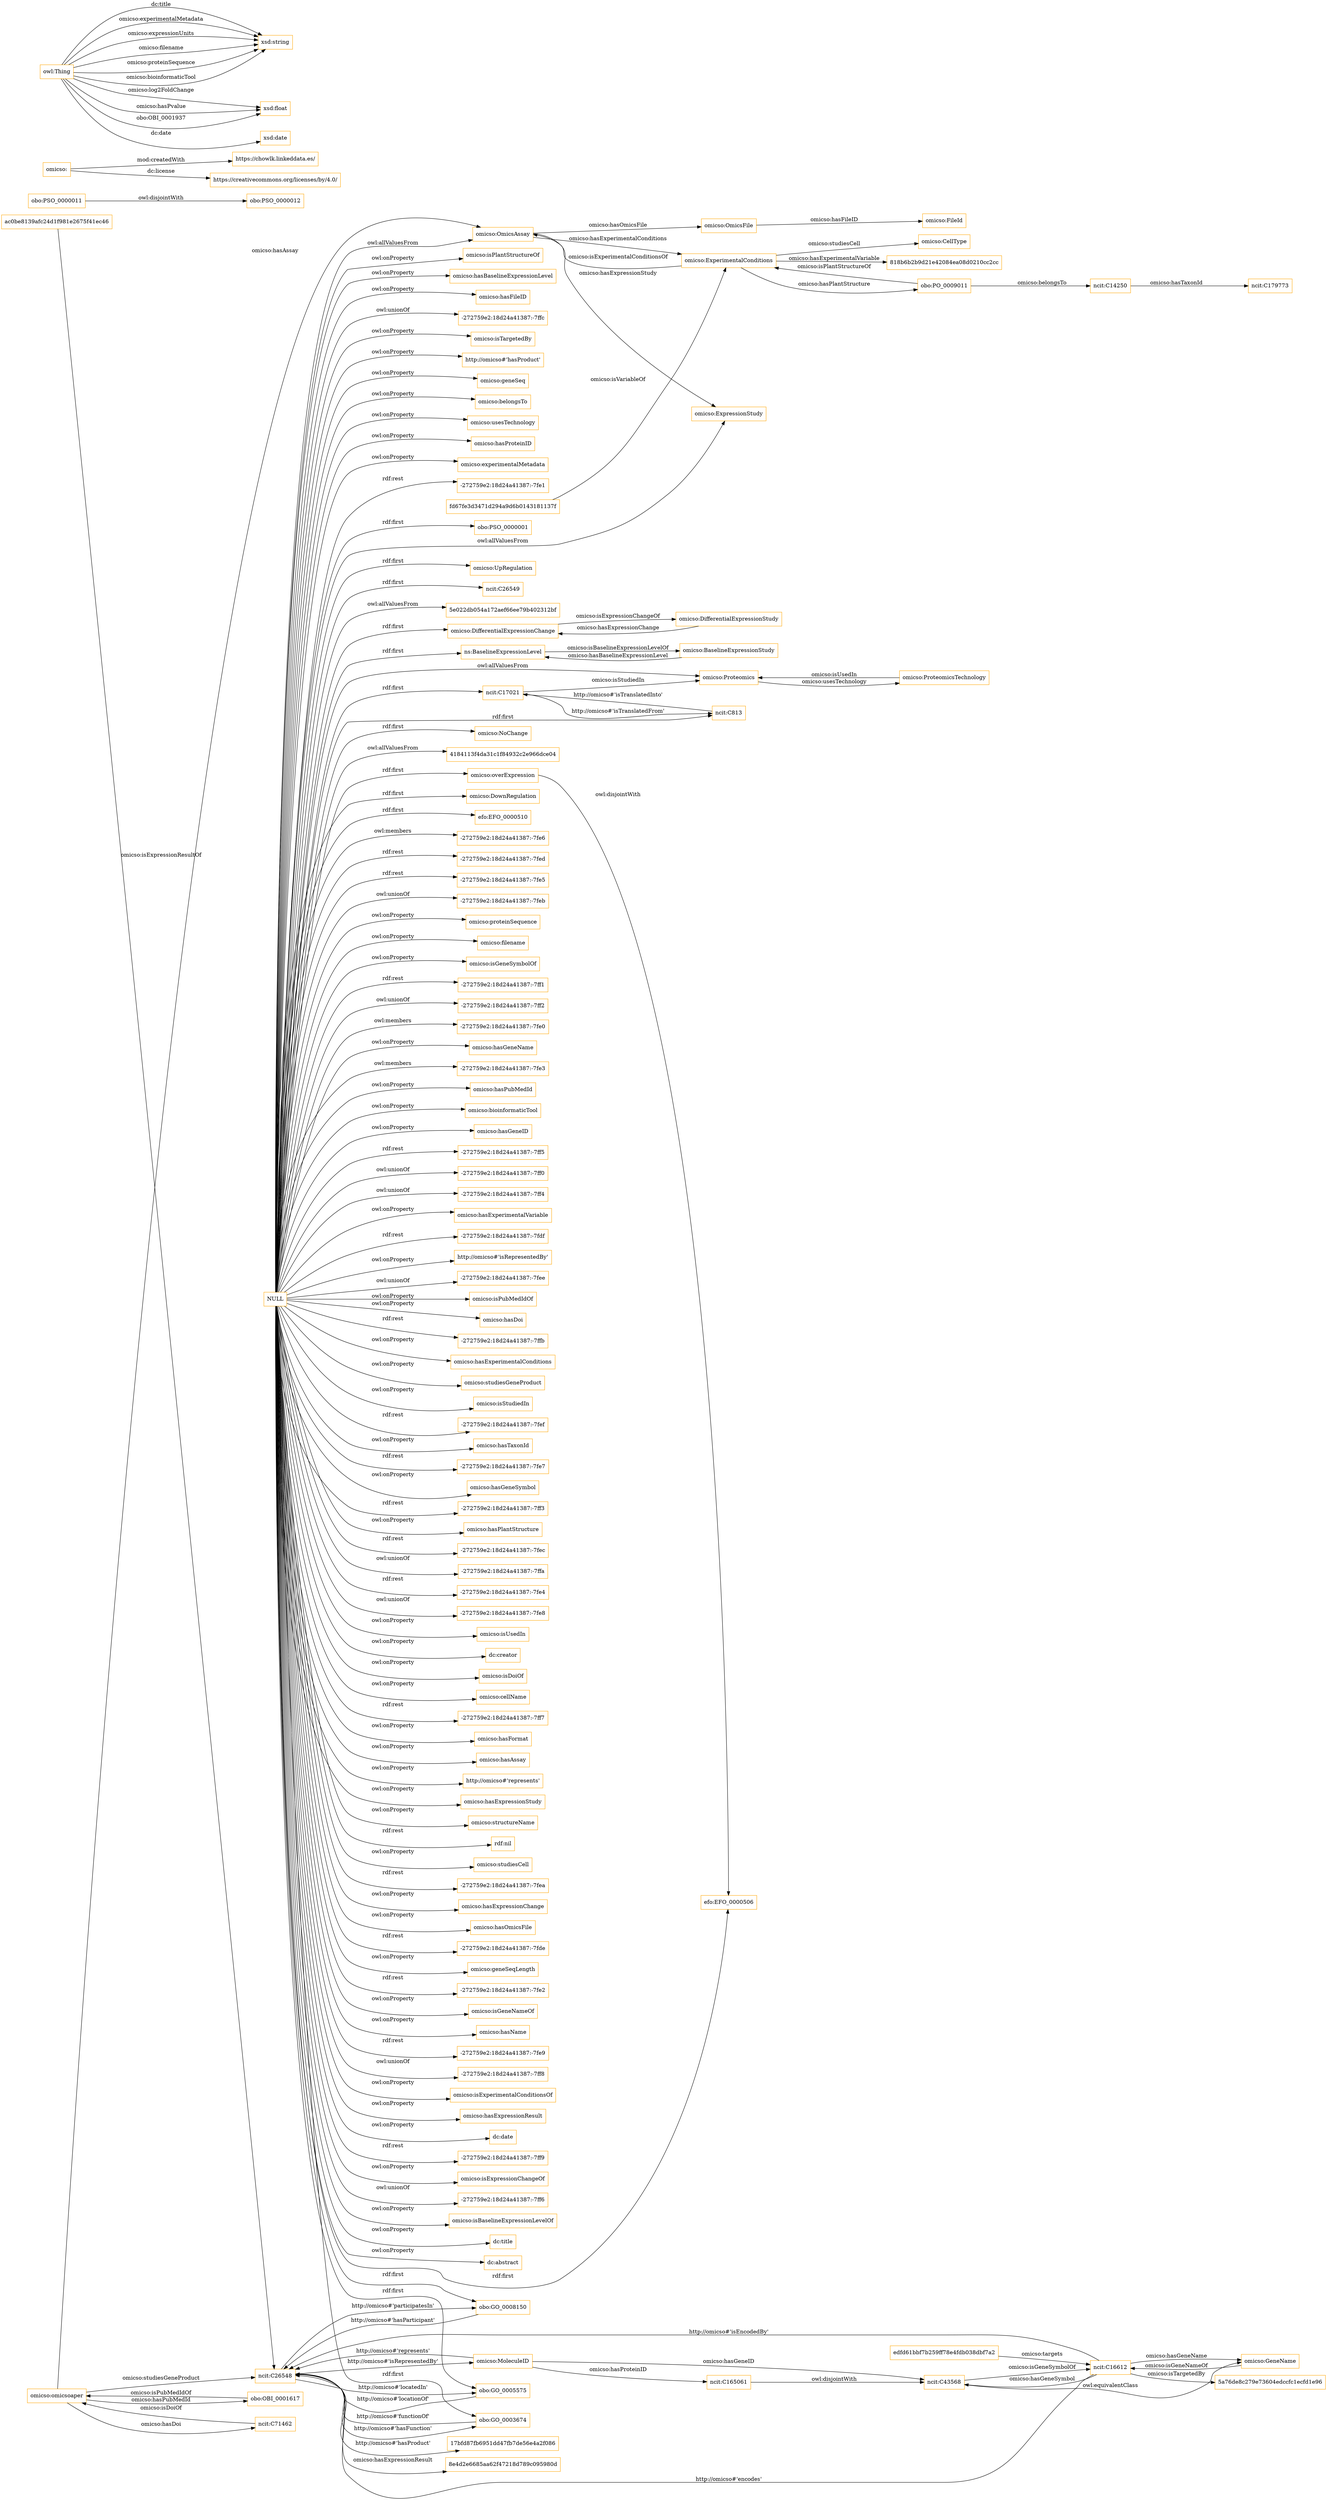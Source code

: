 digraph ar2dtool_diagram { 
rankdir=LR;
size="1501"
node [shape = rectangle, color="orange"]; "ac0be8139afc24d1f981e2675f41ec46" "ncit:C165061" "omicso:ExperimentalConditions" "omicso:omicsoaper" "omicso:Proteomics" "obo:PSO_0000012" "obo:PSO_0000001" "obo:GO_0008150" "17bfd87fb6951dd47fb7de56e4a2f086" "omicso:DifferentialExpressionChange" "omicso:UpRegulation" "ncit:C26549" "ncit:C43568" "ncit:C179773" "5e022db054a172aef66ee79b402312bf" "obo:PO_0009011" "omicso:MoleculeID" "edfd61bbf7b259ff78e4fdb038dbf7a2" "omicso:DifferentialExpressionStudy" "omicso:ExpressionStudy" "ns:BaselineExpressionLevel" "ncit:C17021" "omicso:OmicsFile" "efo:EFO_0000506" "omicso:CellType" "8e4d2e6685aa62f47218d789c095980d" "obo:PSO_0000011" "obo:OBI_0001617" "omicso:overExpression" "ncit:C16612" "omicso:ProteomicsTechnology" "omicso:NoChange" "obo:GO_0005575" "4184113f4da31c1f84932c2e966dce04" "omicso:GeneName" "ncit:C14250" "ncit:C71462" "omicso:FileId" "ncit:C813" "omicso:OmicsAssay" "omicso:DownRegulation" "obo:GO_0003674" "omicso:BaselineExpressionStudy" "fd67fe3d3471d294a9d6b0143181137f" "5a76de8c279e73604edccfc1ecfd1e96" "efo:EFO_0000510" "ncit:C26548" "818b6b2b9d21e42084ea08d0210cc2cc" ; /*classes style*/
	"ncit:C165061" -> "ncit:C43568" [ label = "owl:disjointWith" ];
	"ncit:C43568" -> "omicso:GeneName" [ label = "owl:equivalentClass" ];
	"omicso:" -> "https://chowlk.linkeddata.es/" [ label = "mod:createdWith" ];
	"omicso:" -> "https://creativecommons.org/licenses/by/4.0/" [ label = "dc:license" ];
	"omicso:overExpression" -> "efo:EFO_0000506" [ label = "owl:disjointWith" ];
	"NULL" -> "-272759e2:18d24a41387:-7fe6" [ label = "owl:members" ];
	"NULL" -> "-272759e2:18d24a41387:-7fed" [ label = "rdf:rest" ];
	"NULL" -> "-272759e2:18d24a41387:-7fe5" [ label = "rdf:rest" ];
	"NULL" -> "obo:GO_0003674" [ label = "rdf:first" ];
	"NULL" -> "-272759e2:18d24a41387:-7feb" [ label = "owl:unionOf" ];
	"NULL" -> "omicso:proteinSequence" [ label = "owl:onProperty" ];
	"NULL" -> "omicso:filename" [ label = "owl:onProperty" ];
	"NULL" -> "omicso:isGeneSymbolOf" [ label = "owl:onProperty" ];
	"NULL" -> "-272759e2:18d24a41387:-7ff1" [ label = "rdf:rest" ];
	"NULL" -> "-272759e2:18d24a41387:-7ff2" [ label = "owl:unionOf" ];
	"NULL" -> "-272759e2:18d24a41387:-7fe0" [ label = "owl:members" ];
	"NULL" -> "omicso:hasGeneName" [ label = "owl:onProperty" ];
	"NULL" -> "-272759e2:18d24a41387:-7fe3" [ label = "owl:members" ];
	"NULL" -> "omicso:hasPubMedId" [ label = "owl:onProperty" ];
	"NULL" -> "omicso:bioinformaticTool" [ label = "owl:onProperty" ];
	"NULL" -> "omicso:hasGeneID" [ label = "owl:onProperty" ];
	"NULL" -> "omicso:ExpressionStudy" [ label = "owl:allValuesFrom" ];
	"NULL" -> "efo:EFO_0000510" [ label = "rdf:first" ];
	"NULL" -> "-272759e2:18d24a41387:-7ff5" [ label = "rdf:rest" ];
	"NULL" -> "ncit:C17021" [ label = "rdf:first" ];
	"NULL" -> "-272759e2:18d24a41387:-7ff0" [ label = "owl:unionOf" ];
	"NULL" -> "ncit:C813" [ label = "rdf:first" ];
	"NULL" -> "-272759e2:18d24a41387:-7ff4" [ label = "owl:unionOf" ];
	"NULL" -> "omicso:hasExperimentalVariable" [ label = "owl:onProperty" ];
	"NULL" -> "-272759e2:18d24a41387:-7fdf" [ label = "rdf:rest" ];
	"NULL" -> "obo:GO_0008150" [ label = "rdf:first" ];
	"NULL" -> "http://omicso#'isRepresentedBy'" [ label = "owl:onProperty" ];
	"NULL" -> "-272759e2:18d24a41387:-7fee" [ label = "owl:unionOf" ];
	"NULL" -> "omicso:isPubMedIdOf" [ label = "owl:onProperty" ];
	"NULL" -> "omicso:hasDoi" [ label = "owl:onProperty" ];
	"NULL" -> "-272759e2:18d24a41387:-7ffb" [ label = "rdf:rest" ];
	"NULL" -> "omicso:hasExperimentalConditions" [ label = "owl:onProperty" ];
	"NULL" -> "omicso:overExpression" [ label = "rdf:first" ];
	"NULL" -> "omicso:studiesGeneProduct" [ label = "owl:onProperty" ];
	"NULL" -> "omicso:isStudiedIn" [ label = "owl:onProperty" ];
	"NULL" -> "-272759e2:18d24a41387:-7fef" [ label = "rdf:rest" ];
	"NULL" -> "omicso:hasTaxonId" [ label = "owl:onProperty" ];
	"NULL" -> "-272759e2:18d24a41387:-7fe7" [ label = "rdf:rest" ];
	"NULL" -> "omicso:hasGeneSymbol" [ label = "owl:onProperty" ];
	"NULL" -> "-272759e2:18d24a41387:-7ff3" [ label = "rdf:rest" ];
	"NULL" -> "omicso:hasPlantStructure" [ label = "owl:onProperty" ];
	"NULL" -> "-272759e2:18d24a41387:-7fec" [ label = "rdf:rest" ];
	"NULL" -> "-272759e2:18d24a41387:-7ffa" [ label = "owl:unionOf" ];
	"NULL" -> "-272759e2:18d24a41387:-7fe4" [ label = "rdf:rest" ];
	"NULL" -> "omicso:Proteomics" [ label = "owl:allValuesFrom" ];
	"NULL" -> "-272759e2:18d24a41387:-7fe8" [ label = "owl:unionOf" ];
	"NULL" -> "omicso:isUsedIn" [ label = "owl:onProperty" ];
	"NULL" -> "dc:creator" [ label = "owl:onProperty" ];
	"NULL" -> "omicso:isDoiOf" [ label = "owl:onProperty" ];
	"NULL" -> "omicso:cellName" [ label = "owl:onProperty" ];
	"NULL" -> "-272759e2:18d24a41387:-7ff7" [ label = "rdf:rest" ];
	"NULL" -> "omicso:hasFormat" [ label = "owl:onProperty" ];
	"NULL" -> "omicso:hasAssay" [ label = "owl:onProperty" ];
	"NULL" -> "5e022db054a172aef66ee79b402312bf" [ label = "owl:allValuesFrom" ];
	"NULL" -> "http://omicso#'represents'" [ label = "owl:onProperty" ];
	"NULL" -> "omicso:hasExpressionStudy" [ label = "owl:onProperty" ];
	"NULL" -> "omicso:structureName" [ label = "owl:onProperty" ];
	"NULL" -> "rdf:nil" [ label = "rdf:rest" ];
	"NULL" -> "4184113f4da31c1f84932c2e966dce04" [ label = "owl:allValuesFrom" ];
	"NULL" -> "omicso:studiesCell" [ label = "owl:onProperty" ];
	"NULL" -> "obo:GO_0005575" [ label = "rdf:first" ];
	"NULL" -> "-272759e2:18d24a41387:-7fea" [ label = "rdf:rest" ];
	"NULL" -> "omicso:hasExpressionChange" [ label = "owl:onProperty" ];
	"NULL" -> "omicso:hasOmicsFile" [ label = "owl:onProperty" ];
	"NULL" -> "omicso:DownRegulation" [ label = "rdf:first" ];
	"NULL" -> "-272759e2:18d24a41387:-7fde" [ label = "rdf:rest" ];
	"NULL" -> "omicso:geneSeqLength" [ label = "owl:onProperty" ];
	"NULL" -> "omicso:DifferentialExpressionChange" [ label = "rdf:first" ];
	"NULL" -> "-272759e2:18d24a41387:-7fe2" [ label = "rdf:rest" ];
	"NULL" -> "omicso:isGeneNameOf" [ label = "owl:onProperty" ];
	"NULL" -> "omicso:hasName" [ label = "owl:onProperty" ];
	"NULL" -> "-272759e2:18d24a41387:-7fe9" [ label = "rdf:rest" ];
	"NULL" -> "-272759e2:18d24a41387:-7ff8" [ label = "owl:unionOf" ];
	"NULL" -> "omicso:isExperimentalConditionsOf" [ label = "owl:onProperty" ];
	"NULL" -> "omicso:hasExpressionResult" [ label = "owl:onProperty" ];
	"NULL" -> "dc:date" [ label = "owl:onProperty" ];
	"NULL" -> "-272759e2:18d24a41387:-7ff9" [ label = "rdf:rest" ];
	"NULL" -> "omicso:isExpressionChangeOf" [ label = "owl:onProperty" ];
	"NULL" -> "-272759e2:18d24a41387:-7ff6" [ label = "owl:unionOf" ];
	"NULL" -> "ns:BaselineExpressionLevel" [ label = "rdf:first" ];
	"NULL" -> "omicso:NoChange" [ label = "rdf:first" ];
	"NULL" -> "omicso:isBaselineExpressionLevelOf" [ label = "owl:onProperty" ];
	"NULL" -> "dc:title" [ label = "owl:onProperty" ];
	"NULL" -> "dc:abstract" [ label = "owl:onProperty" ];
	"NULL" -> "obo:PSO_0000001" [ label = "rdf:first" ];
	"NULL" -> "ncit:C26549" [ label = "rdf:first" ];
	"NULL" -> "omicso:isPlantStructureOf" [ label = "owl:onProperty" ];
	"NULL" -> "omicso:hasBaselineExpressionLevel" [ label = "owl:onProperty" ];
	"NULL" -> "omicso:hasFileID" [ label = "owl:onProperty" ];
	"NULL" -> "-272759e2:18d24a41387:-7ffc" [ label = "owl:unionOf" ];
	"NULL" -> "omicso:isTargetedBy" [ label = "owl:onProperty" ];
	"NULL" -> "http://omicso#'hasProduct'" [ label = "owl:onProperty" ];
	"NULL" -> "omicso:geneSeq" [ label = "owl:onProperty" ];
	"NULL" -> "omicso:belongsTo" [ label = "owl:onProperty" ];
	"NULL" -> "efo:EFO_0000506" [ label = "rdf:first" ];
	"NULL" -> "omicso:usesTechnology" [ label = "owl:onProperty" ];
	"NULL" -> "omicso:hasProteinID" [ label = "owl:onProperty" ];
	"NULL" -> "omicso:UpRegulation" [ label = "rdf:first" ];
	"NULL" -> "omicso:experimentalMetadata" [ label = "owl:onProperty" ];
	"NULL" -> "-272759e2:18d24a41387:-7fe1" [ label = "rdf:rest" ];
	"NULL" -> "omicso:OmicsAssay" [ label = "owl:allValuesFrom" ];
	"obo:PSO_0000011" -> "obo:PSO_0000012" [ label = "owl:disjointWith" ];
	"omicso:ExperimentalConditions" -> "818b6b2b9d21e42084ea08d0210cc2cc" [ label = "omicso:hasExperimentalVariable" ];
	"owl:Thing" -> "xsd:string" [ label = "dc:title" ];
	"omicso:MoleculeID" -> "ncit:C165061" [ label = "omicso:hasProteinID" ];
	"omicso:DifferentialExpressionChange" -> "omicso:DifferentialExpressionStudy" [ label = "omicso:isExpressionChangeOf" ];
	"omicso:DifferentialExpressionStudy" -> "omicso:DifferentialExpressionChange" [ label = "omicso:hasExpressionChange" ];
	"ncit:C26548" -> "obo:GO_0008150" [ label = "http://omicso#'participatesIn'" ];
	"omicso:omicsoaper" -> "obo:OBI_0001617" [ label = "omicso:hasPubMedId" ];
	"owl:Thing" -> "xsd:string" [ label = "omicso:experimentalMetadata" ];
	"owl:Thing" -> "xsd:float" [ label = "omicso:log2FoldChange" ];
	"obo:PO_0009011" -> "omicso:ExperimentalConditions" [ label = "omicso:isPlantStructureOf" ];
	"ncit:C14250" -> "ncit:C179773" [ label = "omicso:hasTaxonId" ];
	"omicso:OmicsAssay" -> "omicso:OmicsFile" [ label = "omicso:hasOmicsFile" ];
	"owl:Thing" -> "xsd:date" [ label = "dc:date" ];
	"owl:Thing" -> "xsd:string" [ label = "omicso:expressionUnits" ];
	"omicso:BaselineExpressionStudy" -> "ns:BaselineExpressionLevel" [ label = "omicso:hasBaselineExpressionLevel" ];
	"owl:Thing" -> "xsd:float" [ label = "omicso:hasPvalue" ];
	"ncit:C16612" -> "ncit:C43568" [ label = "omicso:hasGeneSymbol" ];
	"owl:Thing" -> "xsd:string" [ label = "omicso:filename" ];
	"omicso:Proteomics" -> "omicso:ProteomicsTechnology" [ label = "omicso:usesTechnology" ];
	"ncit:C813" -> "ncit:C17021" [ label = "http://omicso#'isTranslatedInto'" ];
	"omicso:omicsoaper" -> "ncit:C26548" [ label = "omicso:studiesGeneProduct" ];
	"owl:Thing" -> "xsd:string" [ label = "omicso:proteinSequence" ];
	"owl:Thing" -> "xsd:string" [ label = "omicso:bioinformaticTool" ];
	"ncit:C26548" -> "17bfd87fb6951dd47fb7de56e4a2f086" [ label = "http://omicso#'hasProduct'" ];
	"obo:GO_0003674" -> "ncit:C26548" [ label = "http://omicso#'functionOf'" ];
	"omicso:OmicsAssay" -> "omicso:ExpressionStudy" [ label = "omicso:hasExpressionStudy" ];
	"obo:PO_0009011" -> "ncit:C14250" [ label = "omicso:belongsTo" ];
	"ncit:C16612" -> "omicso:GeneName" [ label = "omicso:hasGeneName" ];
	"omicso:OmicsFile" -> "omicso:FileId" [ label = "omicso:hasFileID" ];
	"ns:BaselineExpressionLevel" -> "omicso:BaselineExpressionStudy" [ label = "omicso:isBaselineExpressionLevelOf" ];
	"obo:GO_0008150" -> "ncit:C26548" [ label = "http://omicso#'hasParticipant'" ];
	"ncit:C26548" -> "obo:GO_0005575" [ label = "http://omicso#'locatedIn'" ];
	"omicso:omicsoaper" -> "omicso:OmicsAssay" [ label = "omicso:hasAssay" ];
	"ncit:C17021" -> "ncit:C813" [ label = "http://omicso#'isTranslatedFrom'" ];
	"ncit:C71462" -> "omicso:omicsoaper" [ label = "omicso:isDoiOf" ];
	"fd67fe3d3471d294a9d6b0143181137f" -> "omicso:ExperimentalConditions" [ label = "omicso:isVariableOf" ];
	"omicso:ProteomicsTechnology" -> "omicso:Proteomics" [ label = "omicso:isUsedIn" ];
	"ncit:C26548" -> "omicso:MoleculeID" [ label = "http://omicso#'isRepresentedBy'" ];
	"ncit:C16612" -> "ncit:C26548" [ label = "http://omicso#'encodes'" ];
	"omicso:ExperimentalConditions" -> "omicso:CellType" [ label = "omicso:studiesCell" ];
	"omicso:MoleculeID" -> "ncit:C26548" [ label = "http://omicso#'represents'" ];
	"omicso:ExperimentalConditions" -> "obo:PO_0009011" [ label = "omicso:hasPlantStructure" ];
	"omicso:OmicsAssay" -> "omicso:ExperimentalConditions" [ label = "omicso:hasExperimentalConditions" ];
	"omicso:GeneName" -> "ncit:C16612" [ label = "omicso:isGeneNameOf" ];
	"ncit:C43568" -> "ncit:C16612" [ label = "omicso:isGeneSymbolOf" ];
	"ac0be8139afc24d1f981e2675f41ec46" -> "ncit:C26548" [ label = "omicso:isExpressionResultOf" ];
	"obo:GO_0005575" -> "ncit:C26548" [ label = "http://omicso#'locationOf'" ];
	"omicso:ExperimentalConditions" -> "omicso:OmicsAssay" [ label = "omicso:isExperimentalConditionsOf" ];
	"obo:OBI_0001617" -> "omicso:omicsoaper" [ label = "omicso:isPubMedIdOf" ];
	"omicso:omicsoaper" -> "ncit:C71462" [ label = "omicso:hasDoi" ];
	"ncit:C26548" -> "8e4d2e6685aa62f47218d789c095980d" [ label = "omicso:hasExpressionResult" ];
	"owl:Thing" -> "xsd:float" [ label = "obo:OBI_0001937" ];
	"ncit:C26548" -> "obo:GO_0003674" [ label = "http://omicso#'hasFunction'" ];
	"edfd61bbf7b259ff78e4fdb038dbf7a2" -> "ncit:C16612" [ label = "omicso:targets" ];
	"ncit:C16612" -> "ncit:C26548" [ label = "http://omicso#'isEncodedBy'" ];
	"ncit:C16612" -> "5a76de8c279e73604edccfc1ecfd1e96" [ label = "omicso:isTargetedBy" ];
	"omicso:MoleculeID" -> "ncit:C43568" [ label = "omicso:hasGeneID" ];
	"ncit:C17021" -> "omicso:Proteomics" [ label = "omicso:isStudiedIn" ];

}
